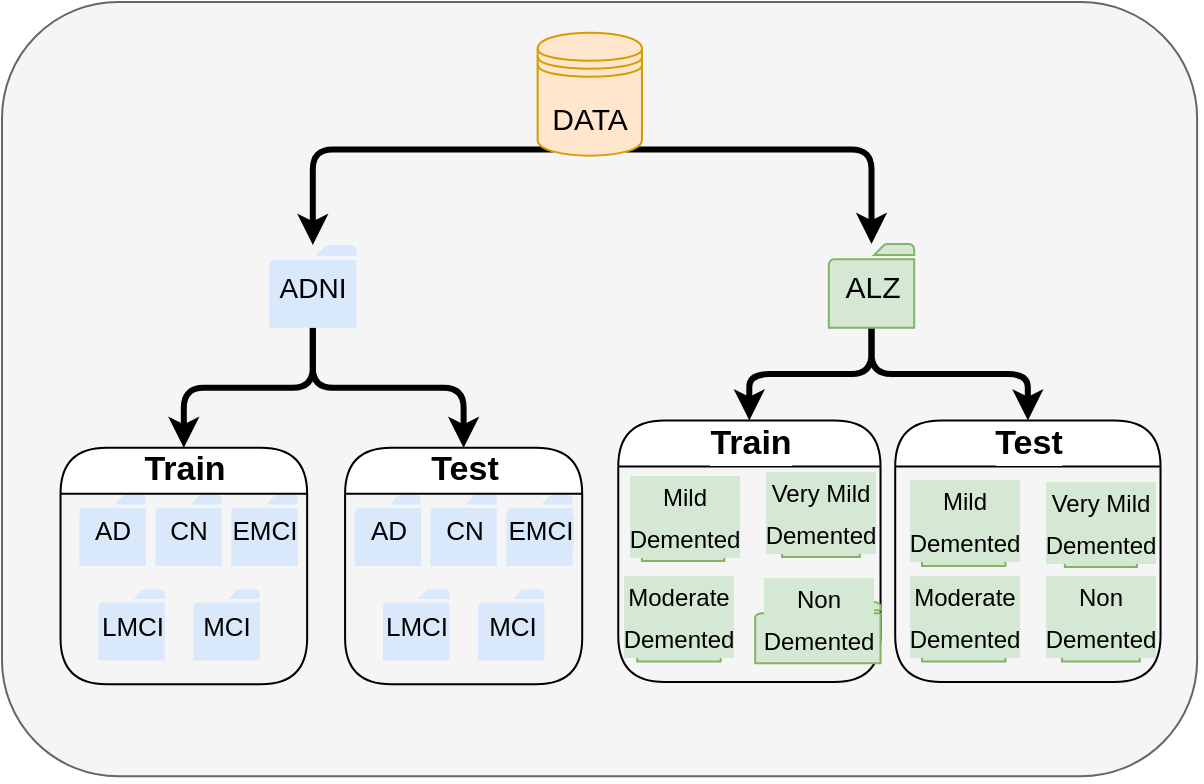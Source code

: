 <mxfile version="19.0.3" type="device" pages="2"><diagram id="VLHjIk1nUg_JwiFBw5uq" name="DATA"><mxGraphModel dx="1577" dy="1022" grid="1" gridSize="10" guides="1" tooltips="1" connect="1" arrows="1" fold="1" page="1" pageScale="1" pageWidth="1100" pageHeight="850" math="0" shadow="0"><root><mxCell id="0"/><mxCell id="1" parent="0"/><mxCell id="Wrzv4jbOBffTHTPlMZmL-4" value="" style="group;fontSize=11;" parent="1" vertex="1" connectable="0"><mxGeometry x="170" y="160" width="600" height="390" as="geometry"/></mxCell><mxCell id="Wrzv4jbOBffTHTPlMZmL-3" value="" style="rounded=1;whiteSpace=wrap;html=1;fillColor=#f5f5f5;fontColor=#333333;strokeColor=#666666;" parent="Wrzv4jbOBffTHTPlMZmL-4" vertex="1"><mxGeometry width="597.561" height="387.164" as="geometry"/></mxCell><mxCell id="X4yfhWbI_DWkPKiaOIZY-234" value="" style="group;fontSize=10;" parent="Wrzv4jbOBffTHTPlMZmL-4" vertex="1" connectable="0"><mxGeometry x="29.266" y="9.218" width="563.415" height="368.727" as="geometry"/></mxCell><mxCell id="X4yfhWbI_DWkPKiaOIZY-170" value="&lt;font style=&quot;font-size: 17px;&quot;&gt;Test&lt;/font&gt;" style="swimlane;rounded=1;labelBackgroundColor=#FFFFFF;fontFamily=Helvetica;fontSize=13;fontColor=default;strokeColor=default;fillColor=default;html=1;arcSize=50;flipH=0;flipV=0;" parent="X4yfhWbI_DWkPKiaOIZY-234" vertex="1"><mxGeometry x="142.276" y="213.704" width="118.564" height="118.15" as="geometry"/></mxCell><mxCell id="X4yfhWbI_DWkPKiaOIZY-130" value="CN" style="sketch=0;pointerEvents=1;shadow=0;dashed=0;html=1;strokeColor=none;labelPosition=center;verticalLabelPosition=middle;verticalAlign=middle;outlineConnect=0;align=center;shape=mxgraph.office.concepts.folder;fillColor=#DAE8FC;rounded=1;labelBackgroundColor=#DAE8FC;fontFamily=Helvetica;fontSize=13;fontColor=default;horizontal=1;" parent="X4yfhWbI_DWkPKiaOIZY-170" vertex="1"><mxGeometry x="42.683" y="23.63" width="33.198" height="35.445" as="geometry"/></mxCell><mxCell id="X4yfhWbI_DWkPKiaOIZY-151" value="EMCI" style="sketch=0;pointerEvents=1;shadow=0;dashed=0;html=1;strokeColor=none;labelPosition=center;verticalLabelPosition=middle;verticalAlign=middle;outlineConnect=0;align=center;shape=mxgraph.office.concepts.folder;fillColor=#DAE8FC;rounded=1;labelBackgroundColor=#DAE8FC;fontFamily=Helvetica;fontSize=13;fontColor=default;horizontal=1;" parent="X4yfhWbI_DWkPKiaOIZY-170" vertex="1"><mxGeometry x="80.623" y="23.63" width="33.198" height="35.445" as="geometry"/></mxCell><mxCell id="X4yfhWbI_DWkPKiaOIZY-154" value="AD" style="sketch=0;pointerEvents=1;shadow=0;dashed=0;html=1;strokeColor=none;labelPosition=center;verticalLabelPosition=middle;verticalAlign=middle;outlineConnect=0;align=center;shape=mxgraph.office.concepts.folder;fillColor=#DAE8FC;rounded=1;labelBackgroundColor=#DAE8FC;fontFamily=Helvetica;fontSize=13;fontColor=default;horizontal=1;" parent="X4yfhWbI_DWkPKiaOIZY-170" vertex="1"><mxGeometry x="4.743" y="23.63" width="33.198" height="35.445" as="geometry"/></mxCell><mxCell id="X4yfhWbI_DWkPKiaOIZY-152" value="LMCI" style="sketch=0;pointerEvents=1;shadow=0;dashed=0;html=1;strokeColor=none;labelPosition=center;verticalLabelPosition=middle;verticalAlign=middle;outlineConnect=0;align=center;shape=mxgraph.office.concepts.folder;fillColor=#DAE8FC;rounded=1;labelBackgroundColor=#DAE8FC;fontFamily=Helvetica;fontSize=13;fontColor=default;horizontal=1;" parent="X4yfhWbI_DWkPKiaOIZY-170" vertex="1"><mxGeometry x="18.97" y="70.89" width="33.198" height="35.445" as="geometry"/></mxCell><mxCell id="X4yfhWbI_DWkPKiaOIZY-153" value="MCI" style="sketch=0;pointerEvents=1;shadow=0;dashed=0;html=1;strokeColor=none;labelPosition=center;verticalLabelPosition=middle;verticalAlign=middle;outlineConnect=0;align=center;shape=mxgraph.office.concepts.folder;fillColor=#DAE8FC;rounded=1;labelBackgroundColor=#DAE8FC;fontFamily=Helvetica;fontSize=13;fontColor=default;horizontal=1;" parent="X4yfhWbI_DWkPKiaOIZY-170" vertex="1"><mxGeometry x="66.396" y="70.89" width="33.198" height="35.445" as="geometry"/></mxCell><mxCell id="X4yfhWbI_DWkPKiaOIZY-175" value="&lt;font style=&quot;font-size: 17px;&quot;&gt;Train&lt;/font&gt;" style="swimlane;rounded=1;labelBackgroundColor=#FFFFFF;fontFamily=Helvetica;fontSize=13;fontColor=default;strokeColor=default;fillColor=default;html=1;arcSize=50;startSize=23;flipH=0;flipV=0;" parent="X4yfhWbI_DWkPKiaOIZY-234" vertex="1"><mxGeometry y="213.704" width="123.306" height="118.15" as="geometry"/></mxCell><mxCell id="X4yfhWbI_DWkPKiaOIZY-176" value="CN" style="sketch=0;pointerEvents=1;shadow=0;dashed=0;html=1;strokeColor=none;labelPosition=center;verticalLabelPosition=middle;verticalAlign=middle;outlineConnect=0;align=center;shape=mxgraph.office.concepts.folder;fillColor=#DAE8FC;rounded=1;labelBackgroundColor=#DAE8FC;fontFamily=Helvetica;fontSize=13;fontColor=default;horizontal=1;" parent="X4yfhWbI_DWkPKiaOIZY-175" vertex="1"><mxGeometry x="47.425" y="23.63" width="33.198" height="35.445" as="geometry"/></mxCell><mxCell id="X4yfhWbI_DWkPKiaOIZY-177" value="EMCI" style="sketch=0;pointerEvents=1;shadow=0;dashed=0;html=1;strokeColor=none;labelPosition=center;verticalLabelPosition=middle;verticalAlign=middle;outlineConnect=0;align=center;shape=mxgraph.office.concepts.folder;fillColor=#DAE8FC;rounded=1;labelBackgroundColor=#DAE8FC;fontFamily=Helvetica;fontSize=13;fontColor=default;horizontal=1;" parent="X4yfhWbI_DWkPKiaOIZY-175" vertex="1"><mxGeometry x="85.366" y="23.63" width="33.198" height="35.445" as="geometry"/></mxCell><mxCell id="X4yfhWbI_DWkPKiaOIZY-178" value="AD" style="sketch=0;pointerEvents=1;shadow=0;dashed=0;html=1;strokeColor=none;labelPosition=center;verticalLabelPosition=middle;verticalAlign=middle;outlineConnect=0;align=center;shape=mxgraph.office.concepts.folder;fillColor=#DAE8FC;rounded=1;labelBackgroundColor=#DAE8FC;fontFamily=Helvetica;fontSize=13;fontColor=default;horizontal=1;" parent="X4yfhWbI_DWkPKiaOIZY-175" vertex="1"><mxGeometry x="9.485" y="23.63" width="33.198" height="35.445" as="geometry"/></mxCell><mxCell id="X4yfhWbI_DWkPKiaOIZY-179" value="LMCI" style="sketch=0;pointerEvents=1;shadow=0;dashed=0;html=1;strokeColor=none;labelPosition=center;verticalLabelPosition=middle;verticalAlign=middle;outlineConnect=0;align=center;shape=mxgraph.office.concepts.folder;fillColor=#DAE8FC;rounded=1;labelBackgroundColor=#DAE8FC;fontFamily=Helvetica;fontSize=13;fontColor=default;horizontal=1;" parent="X4yfhWbI_DWkPKiaOIZY-175" vertex="1"><mxGeometry x="18.97" y="70.89" width="33.198" height="35.445" as="geometry"/></mxCell><mxCell id="X4yfhWbI_DWkPKiaOIZY-180" value="MCI" style="sketch=0;pointerEvents=1;shadow=0;dashed=0;html=1;strokeColor=none;labelPosition=center;verticalLabelPosition=middle;verticalAlign=middle;outlineConnect=0;align=center;shape=mxgraph.office.concepts.folder;fillColor=#DAE8FC;rounded=1;labelBackgroundColor=#DAE8FC;fontFamily=Helvetica;fontSize=13;fontColor=default;horizontal=1;" parent="X4yfhWbI_DWkPKiaOIZY-175" vertex="1"><mxGeometry x="66.396" y="70.89" width="33.198" height="35.445" as="geometry"/></mxCell><mxCell id="X4yfhWbI_DWkPKiaOIZY-211" style="edgeStyle=orthogonalEdgeStyle;rounded=1;orthogonalLoop=1;jettySize=auto;html=1;entryX=0.5;entryY=0;entryDx=0;entryDy=0;fontFamily=Helvetica;fontSize=13;fontColor=default;strokeColor=#000000;strokeWidth=3;fillColor=#999999;" parent="X4yfhWbI_DWkPKiaOIZY-234" source="X4yfhWbI_DWkPKiaOIZY-223" target="X4yfhWbI_DWkPKiaOIZY-170" edge="1"><mxGeometry relative="1" as="geometry"><mxPoint x="123.306" y="165.41" as="sourcePoint"/></mxGeometry></mxCell><mxCell id="X4yfhWbI_DWkPKiaOIZY-212" style="edgeStyle=orthogonalEdgeStyle;rounded=1;orthogonalLoop=1;jettySize=auto;html=1;entryX=0.5;entryY=0;entryDx=0;entryDy=0;fontFamily=Helvetica;fontSize=13;fontColor=default;strokeColor=#000000;strokeWidth=3;fillColor=#999999;" parent="X4yfhWbI_DWkPKiaOIZY-234" source="X4yfhWbI_DWkPKiaOIZY-223" target="X4yfhWbI_DWkPKiaOIZY-175" edge="1"><mxGeometry relative="1" as="geometry"><mxPoint x="128.049" y="162.457" as="sourcePoint"/></mxGeometry></mxCell><mxCell id="X4yfhWbI_DWkPKiaOIZY-163" value="&lt;font style=&quot;font-size: 17px;&quot;&gt;Train&lt;/font&gt;" style="swimlane;rounded=1;labelBackgroundColor=#FFFFFF;fontFamily=Helvetica;fontSize=13;fontColor=default;strokeColor=default;fillColor=default;html=1;arcSize=50;" parent="X4yfhWbI_DWkPKiaOIZY-234" vertex="1"><mxGeometry x="278.86" y="200" width="131.14" height="130.82" as="geometry"/></mxCell><mxCell id="X4yfhWbI_DWkPKiaOIZY-167" value="&lt;span style=&quot;font-size: 12px;&quot;&gt;Non&lt;br&gt;Demented&lt;br&gt;&lt;/span&gt;" style="sketch=0;pointerEvents=1;shadow=0;dashed=0;html=1;strokeColor=#82b366;labelPosition=center;verticalLabelPosition=middle;verticalAlign=bottom;outlineConnect=0;align=center;shape=mxgraph.office.concepts.folder;fillColor=#d5e8d4;rounded=1;labelBackgroundColor=#D5E8D4;fontFamily=Helvetica;fontSize=17;horizontal=1;" parent="X4yfhWbI_DWkPKiaOIZY-163" vertex="1"><mxGeometry x="68.48" y="90.78" width="62.66" height="30.62" as="geometry"/></mxCell><mxCell id="X4yfhWbI_DWkPKiaOIZY-164" value="&lt;span style=&quot;font-size: 12px;&quot;&gt;Mild&lt;br&gt;Demented&lt;br&gt;&lt;/span&gt;" style="sketch=0;pointerEvents=1;shadow=0;dashed=0;html=1;strokeColor=#82b366;labelPosition=center;verticalLabelPosition=middle;verticalAlign=bottom;outlineConnect=0;align=center;shape=mxgraph.office.concepts.folder;fillColor=#d5e8d4;rounded=1;labelBackgroundColor=#D5E8D4;fontFamily=Helvetica;fontSize=17;horizontal=1;" parent="X4yfhWbI_DWkPKiaOIZY-163" vertex="1"><mxGeometry x="11.864" y="42.782" width="41.16" height="27.53" as="geometry"/></mxCell><mxCell id="X4yfhWbI_DWkPKiaOIZY-192" value="&lt;font style=&quot;font-size: 17px;&quot;&gt;Test&lt;/font&gt;" style="swimlane;rounded=1;labelBackgroundColor=#FFFFFF;fontFamily=Helvetica;fontSize=13;fontColor=default;strokeColor=default;fillColor=default;html=1;arcSize=50;" parent="X4yfhWbI_DWkPKiaOIZY-234" vertex="1"><mxGeometry x="417.34" y="200" width="132.66" height="130.82" as="geometry"/></mxCell><mxCell id="X4yfhWbI_DWkPKiaOIZY-193" value="&lt;span style=&quot;font-size: 12px;&quot;&gt;Mild&lt;br&gt;Demented&lt;br&gt;&lt;/span&gt;" style="sketch=0;pointerEvents=1;shadow=0;dashed=0;html=1;strokeColor=#82b366;labelPosition=center;verticalLabelPosition=middle;verticalAlign=bottom;outlineConnect=0;align=center;shape=mxgraph.office.concepts.folder;fillColor=#d5e8d4;rounded=1;labelBackgroundColor=#D5E8D4;fontFamily=Helvetica;fontSize=17;horizontal=1;" parent="X4yfhWbI_DWkPKiaOIZY-192" vertex="1"><mxGeometry x="13.397" y="37.252" width="41.733" height="35.527" as="geometry"/></mxCell><mxCell id="X4yfhWbI_DWkPKiaOIZY-194" value="&lt;span style=&quot;font-size: 12px;&quot;&gt;Very Mild&lt;br&gt;Demented&lt;br&gt;&lt;/span&gt;" style="sketch=0;pointerEvents=1;shadow=0;dashed=0;html=1;strokeColor=#82b366;labelPosition=center;verticalLabelPosition=middle;verticalAlign=bottom;outlineConnect=0;align=center;shape=mxgraph.office.concepts.folder;fillColor=#d5e8d4;rounded=1;labelBackgroundColor=#D5E8D4;fontFamily=Helvetica;fontSize=17;horizontal=1;" parent="X4yfhWbI_DWkPKiaOIZY-192" vertex="1"><mxGeometry x="84.822" y="37.782" width="36.041" height="35.527" as="geometry"/></mxCell><mxCell id="X4yfhWbI_DWkPKiaOIZY-209" style="edgeStyle=orthogonalEdgeStyle;rounded=1;orthogonalLoop=1;jettySize=auto;html=1;entryX=0.5;entryY=0;entryDx=0;entryDy=0;fontFamily=Helvetica;fontSize=13;fontColor=default;strokeColor=#000000;fillColor=#999999;strokeWidth=3;" parent="X4yfhWbI_DWkPKiaOIZY-234" source="X4yfhWbI_DWkPKiaOIZY-224" target="X4yfhWbI_DWkPKiaOIZY-192" edge="1"><mxGeometry relative="1" as="geometry"><mxPoint x="369.919" y="166.444" as="sourcePoint"/></mxGeometry></mxCell><mxCell id="X4yfhWbI_DWkPKiaOIZY-210" style="edgeStyle=orthogonalEdgeStyle;rounded=1;orthogonalLoop=1;jettySize=auto;html=1;fontFamily=Helvetica;fontSize=13;fontColor=default;strokeColor=#000000;strokeWidth=3;fillColor=#999999;" parent="X4yfhWbI_DWkPKiaOIZY-234" source="X4yfhWbI_DWkPKiaOIZY-224" target="X4yfhWbI_DWkPKiaOIZY-163" edge="1"><mxGeometry relative="1" as="geometry"><mxPoint x="369.919" y="166.444" as="sourcePoint"/></mxGeometry></mxCell><mxCell id="X4yfhWbI_DWkPKiaOIZY-223" value="&lt;font style=&quot;font-size: 14px;&quot;&gt;ADNI&lt;/font&gt;" style="sketch=0;pointerEvents=1;shadow=0;dashed=0;html=1;strokeColor=none;labelPosition=center;verticalLabelPosition=middle;verticalAlign=middle;outlineConnect=0;align=center;shape=mxgraph.office.concepts.folder;fillColor=#DAE8FC;rounded=1;labelBackgroundColor=#DAE8FC;fontFamily=Helvetica;fontSize=18;fontColor=default;horizontal=1;" parent="X4yfhWbI_DWkPKiaOIZY-234" vertex="1"><mxGeometry x="104.334" y="112.241" width="43.633" height="41.396" as="geometry"/></mxCell><mxCell id="X4yfhWbI_DWkPKiaOIZY-224" value="&lt;font style=&quot;font-size: 15px;&quot;&gt;ALZ&lt;/font&gt;" style="sketch=0;pointerEvents=1;shadow=0;dashed=0;html=1;strokeColor=#82b366;labelPosition=center;verticalLabelPosition=middle;verticalAlign=middle;outlineConnect=0;align=center;shape=mxgraph.office.concepts.folder;fillColor=#d5e8d4;rounded=1;labelBackgroundColor=#D5E8D4;fontFamily=Helvetica;fontSize=18;horizontal=1;" parent="X4yfhWbI_DWkPKiaOIZY-234" vertex="1"><mxGeometry x="384.146" y="111.767" width="42.683" height="41.869" as="geometry"/></mxCell><mxCell id="X4yfhWbI_DWkPKiaOIZY-231" style="edgeStyle=orthogonalEdgeStyle;rounded=1;orthogonalLoop=1;jettySize=auto;html=1;exitX=0.15;exitY=0.95;exitDx=0;exitDy=0;exitPerimeter=0;fontFamily=Helvetica;fontSize=18;fontColor=default;sourcePerimeterSpacing=-3;targetPerimeterSpacing=0;strokeColor=#000000;strokeWidth=3;fillColor=#999999;" parent="X4yfhWbI_DWkPKiaOIZY-234" source="X4yfhWbI_DWkPKiaOIZY-227" target="X4yfhWbI_DWkPKiaOIZY-223" edge="1"><mxGeometry relative="1" as="geometry"/></mxCell><mxCell id="X4yfhWbI_DWkPKiaOIZY-232" style="edgeStyle=orthogonalEdgeStyle;rounded=1;orthogonalLoop=1;jettySize=auto;html=1;exitX=0.85;exitY=0.95;exitDx=0;exitDy=0;exitPerimeter=0;fontFamily=Helvetica;fontSize=18;fontColor=default;sourcePerimeterSpacing=-3;targetPerimeterSpacing=0;strokeColor=#000000;strokeWidth=3;fillColor=#999999;" parent="X4yfhWbI_DWkPKiaOIZY-234" source="X4yfhWbI_DWkPKiaOIZY-227" target="X4yfhWbI_DWkPKiaOIZY-224" edge="1"><mxGeometry relative="1" as="geometry"/></mxCell><mxCell id="X4yfhWbI_DWkPKiaOIZY-227" value="&lt;font style=&quot;font-size: 15px;&quot;&gt;DATA&lt;/font&gt;" style="shape=datastore;whiteSpace=wrap;html=1;rounded=1;labelBackgroundColor=#FFE6CC;fontFamily=Helvetica;fontSize=24;strokeColor=#d79b00;fillColor=#ffe6cc;" parent="X4yfhWbI_DWkPKiaOIZY-234" vertex="1"><mxGeometry x="238.552" y="6.145" width="52.17" height="61.455" as="geometry"/></mxCell><mxCell id="X4yfhWbI_DWkPKiaOIZY-165" value="&lt;span style=&quot;font-size: 12px;&quot;&gt;Very Mild&lt;br&gt;Demented&lt;br&gt;&lt;/span&gt;" style="sketch=0;pointerEvents=1;shadow=0;dashed=0;html=1;strokeColor=#82b366;labelPosition=center;verticalLabelPosition=middle;verticalAlign=bottom;outlineConnect=0;align=center;shape=mxgraph.office.concepts.folder;fillColor=#d5e8d4;rounded=1;labelBackgroundColor=#D5E8D4;fontFamily=Helvetica;fontSize=17;horizontal=1;" parent="Wrzv4jbOBffTHTPlMZmL-4" vertex="1"><mxGeometry x="390" y="252" width="38.89" height="25.53" as="geometry"/></mxCell><mxCell id="X4yfhWbI_DWkPKiaOIZY-166" value="&lt;span style=&quot;font-size: 12px;&quot;&gt;Moderate&lt;br&gt;Demented&lt;br&gt;&lt;/span&gt;" style="sketch=0;pointerEvents=1;shadow=0;dashed=0;html=1;strokeColor=#82b366;labelPosition=center;verticalLabelPosition=middle;verticalAlign=bottom;outlineConnect=0;align=center;shape=mxgraph.office.concepts.folder;fillColor=#d5e8d4;rounded=1;labelBackgroundColor=#D5E8D4;fontFamily=Helvetica;fontSize=17;horizontal=1;" parent="Wrzv4jbOBffTHTPlMZmL-4" vertex="1"><mxGeometry x="317.613" y="289.996" width="41.733" height="39.73" as="geometry"/></mxCell><mxCell id="X4yfhWbI_DWkPKiaOIZY-196" value="&lt;span style=&quot;font-size: 12px;&quot;&gt;Non&lt;br&gt;Demented&lt;br&gt;&lt;/span&gt;" style="sketch=0;pointerEvents=1;shadow=0;dashed=0;html=1;strokeColor=#82b366;labelPosition=center;verticalLabelPosition=middle;verticalAlign=bottom;outlineConnect=0;align=center;shape=mxgraph.office.concepts.folder;fillColor=#d5e8d4;rounded=1;labelBackgroundColor=#D5E8D4;fontFamily=Helvetica;fontSize=17;horizontal=1;" parent="Wrzv4jbOBffTHTPlMZmL-4" vertex="1"><mxGeometry x="530.002" y="289.958" width="38.887" height="39.767" as="geometry"/></mxCell><mxCell id="X4yfhWbI_DWkPKiaOIZY-195" value="&lt;span style=&quot;font-size: 12px;&quot;&gt;Moderate&lt;br&gt;Demented&lt;br&gt;&lt;/span&gt;" style="sketch=0;pointerEvents=1;shadow=0;dashed=0;html=1;strokeColor=#82b366;labelPosition=center;verticalLabelPosition=middle;verticalAlign=bottom;outlineConnect=0;align=center;shape=mxgraph.office.concepts.folder;fillColor=#d5e8d4;rounded=1;labelBackgroundColor=#D5E8D4;fontFamily=Helvetica;fontSize=17;horizontal=1;" parent="Wrzv4jbOBffTHTPlMZmL-4" vertex="1"><mxGeometry x="460.003" y="289.958" width="41.733" height="39.767" as="geometry"/></mxCell></root></mxGraphModel></diagram><diagram id="xKOw72aHbRFPZz2JgNtd" name="model flow"><mxGraphModel dx="946" dy="672" grid="1" gridSize="10" guides="1" tooltips="1" connect="1" arrows="1" fold="1" page="1" pageScale="1" pageWidth="1600" pageHeight="1200" math="0" shadow="0"><root><mxCell id="0"/><mxCell id="1" parent="0"/></root></mxGraphModel></diagram></mxfile>
